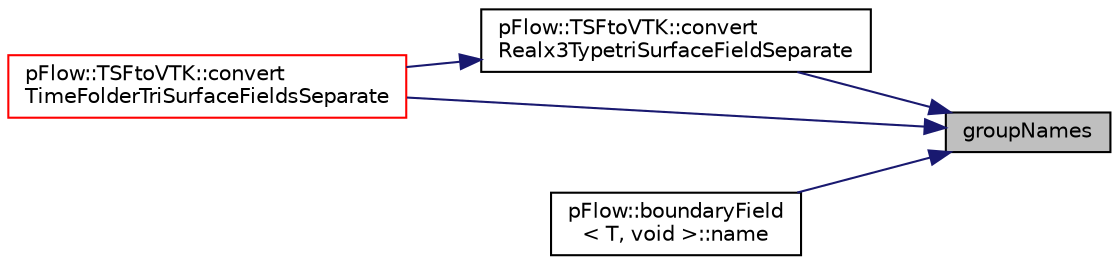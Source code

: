 digraph "groupNames"
{
 // LATEX_PDF_SIZE
  edge [fontname="Helvetica",fontsize="10",labelfontname="Helvetica",labelfontsize="10"];
  node [fontname="Helvetica",fontsize="10",shape=record];
  rankdir="RL";
  Node1 [label="groupNames",height=0.2,width=0.4,color="black", fillcolor="grey75", style="filled", fontcolor="black",tooltip="Group words and output bw.tw."];
  Node1 -> Node2 [dir="back",color="midnightblue",fontsize="10",style="solid",fontname="Helvetica"];
  Node2 [label="pFlow::TSFtoVTK::convert\lRealx3TypetriSurfaceFieldSeparate",height=0.2,width=0.4,color="black", fillcolor="white", style="filled",URL="$namespacepFlow_1_1TSFtoVTK.html#aa08b4876e61fd5f78e6d8d6268ceb79a",tooltip=" "];
  Node2 -> Node3 [dir="back",color="midnightblue",fontsize="10",style="solid",fontname="Helvetica"];
  Node3 [label="pFlow::TSFtoVTK::convert\lTimeFolderTriSurfaceFieldsSeparate",height=0.2,width=0.4,color="red", fillcolor="white", style="filled",URL="$namespacepFlow_1_1TSFtoVTK.html#a85e71e998193cf698299502cf1dd1d34",tooltip=" "];
  Node1 -> Node3 [dir="back",color="midnightblue",fontsize="10",style="solid",fontname="Helvetica"];
  Node1 -> Node6 [dir="back",color="midnightblue",fontsize="10",style="solid",fontname="Helvetica"];
  Node6 [label="pFlow::boundaryField\l\< T, void \>::name",height=0.2,width=0.4,color="black", fillcolor="white", style="filled",URL="$classpFlow_1_1boundaryField.html#a83f9a8e30fb37f90e9a6436f4470aaa2",tooltip=" "];
}
